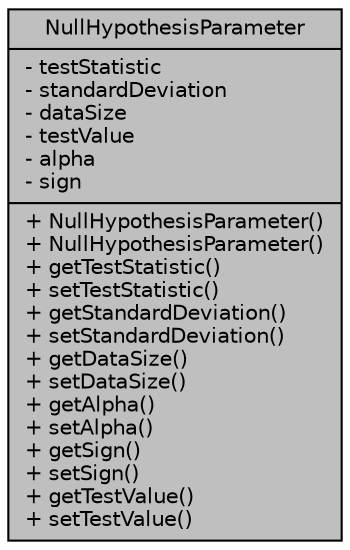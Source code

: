 digraph "NullHypothesisParameter"
{
  edge [fontname="Helvetica",fontsize="10",labelfontname="Helvetica",labelfontsize="10"];
  node [fontname="Helvetica",fontsize="10",shape=record];
  Node1 [label="{NullHypothesisParameter\n|- testStatistic\l- standardDeviation\l- dataSize\l- testValue\l- alpha\l- sign\l|+ NullHypothesisParameter()\l+ NullHypothesisParameter()\l+ getTestStatistic()\l+ setTestStatistic()\l+ getStandardDeviation()\l+ setStandardDeviation()\l+ getDataSize()\l+ setDataSize()\l+ getAlpha()\l+ setAlpha()\l+ getSign()\l+ setSign()\l+ getTestValue()\l+ setTestValue()\l}",height=0.2,width=0.4,color="black", fillcolor="grey75", style="filled", fontcolor="black"];
}
